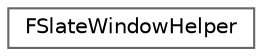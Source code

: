 digraph "Graphical Class Hierarchy"
{
 // INTERACTIVE_SVG=YES
 // LATEX_PDF_SIZE
  bgcolor="transparent";
  edge [fontname=Helvetica,fontsize=10,labelfontname=Helvetica,labelfontsize=10];
  node [fontname=Helvetica,fontsize=10,shape=box,height=0.2,width=0.4];
  rankdir="LR";
  Node0 [id="Node000000",label="FSlateWindowHelper",height=0.2,width=0.4,color="grey40", fillcolor="white", style="filled",URL="$d9/d8b/classFSlateWindowHelper.html",tooltip="Implements a manager for Slate windows."];
}
